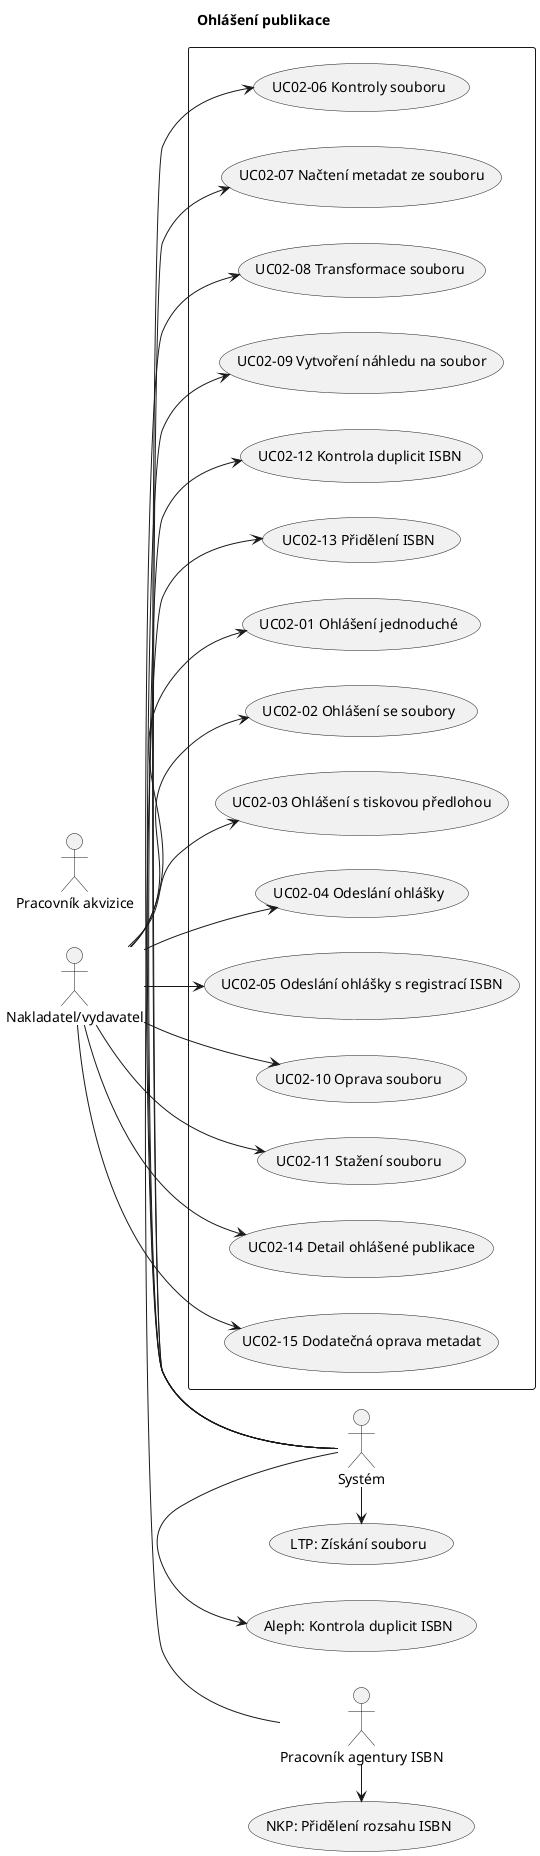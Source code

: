 @startuml
left to right direction
title Ohlášení publikace
skinparam packageStyle rect

actor :Nakladatel/vydavatel: as nakl
actor :Pracovník agentury ISBN: as isbn
actor :Pracovník akvizice: as akv
actor :Systém: as sys

:isbn: -> (NKP: Přidělení rozsahu ISBN)
:sys: -> (Aleph: Kontrola duplicit ISBN)
:sys: -> (LTP: Získání souboru)

rectangle  {
	   :nakl: --> (UC02-01 Ohlášení jednoduché)
	   :nakl: --> (UC02-02 Ohlášení se soubory)
	   :nakl: --> (UC02-03 Ohlášení s tiskovou předlohou)
	   :nakl: --> (UC02-04 Odeslání ohlášky)
	   :nakl: --> (UC02-05 Odeslání ohlášky s registrací ISBN)
	   :sys: -left-> (UC02-06 Kontroly souboru)
	   :sys: -left-> (UC02-07 Načtení metadat ze souboru)
	   :sys: -left-> (UC02-08 Transformace souboru)
	   :sys: -left-> (UC02-09 Vytvoření náhledu na soubor)
	   :nakl: --> (UC02-10 Oprava souboru)
	   :nakl: --> (UC02-11 Stažení souboru)
	   :sys: -left-> (UC02-12 Kontrola duplicit ISBN)
	   :isbn: -left-> (UC02-13 Přidělení ISBN)
	   :nakl: --> (UC02-14 Detail ohlášené publikace)
	   :nakl: --> (UC02-15 Dodatečná oprava metadat)
}

@enduml